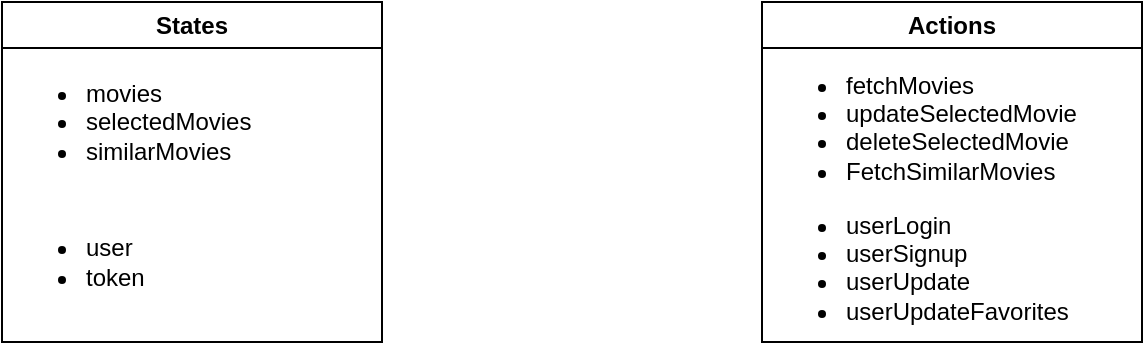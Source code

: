 <mxfile version="21.6.8" type="device">
  <diagram name="Page-1" id="sfooioJBLwaYegBNhj1i">
    <mxGraphModel dx="970" dy="645" grid="1" gridSize="10" guides="1" tooltips="1" connect="1" arrows="1" fold="1" page="1" pageScale="1" pageWidth="850" pageHeight="1100" math="0" shadow="0">
      <root>
        <mxCell id="0" />
        <mxCell id="1" parent="0" />
        <mxCell id="yVcAya_c9F0ZWP0AlDcd-1" value="States" style="swimlane;whiteSpace=wrap;html=1;" parent="1" vertex="1">
          <mxGeometry x="110" y="30" width="190" height="170" as="geometry" />
        </mxCell>
        <mxCell id="yVcAya_c9F0ZWP0AlDcd-3" value="&lt;ul&gt;&lt;li&gt;&lt;span style=&quot;background-color: initial;&quot;&gt;movies&lt;/span&gt;&lt;/li&gt;&lt;li&gt;&lt;span style=&quot;background-color: initial;&quot;&gt;selectedMovies&lt;/span&gt;&lt;/li&gt;&lt;li&gt;&lt;span style=&quot;background-color: initial;&quot;&gt;similarMovies&lt;/span&gt;&lt;/li&gt;&lt;/ul&gt;" style="text;strokeColor=none;fillColor=none;html=1;whiteSpace=wrap;verticalAlign=middle;overflow=hidden;" parent="yVcAya_c9F0ZWP0AlDcd-1" vertex="1">
          <mxGeometry y="20" width="160" height="80" as="geometry" />
        </mxCell>
        <mxCell id="yVcAya_c9F0ZWP0AlDcd-4" value="&lt;ul&gt;&lt;li&gt;user&lt;/li&gt;&lt;li&gt;token&lt;/li&gt;&lt;/ul&gt;" style="text;strokeColor=none;fillColor=none;html=1;whiteSpace=wrap;verticalAlign=middle;overflow=hidden;" parent="yVcAya_c9F0ZWP0AlDcd-1" vertex="1">
          <mxGeometry y="90" width="160" height="80" as="geometry" />
        </mxCell>
        <mxCell id="yVcAya_c9F0ZWP0AlDcd-6" value="Actions" style="swimlane;whiteSpace=wrap;html=1;" parent="1" vertex="1">
          <mxGeometry x="490" y="30" width="190" height="170" as="geometry" />
        </mxCell>
        <mxCell id="yVcAya_c9F0ZWP0AlDcd-7" value="&lt;ul&gt;&lt;li&gt;&lt;span style=&quot;background-color: initial;&quot;&gt;fetchMovies&lt;/span&gt;&lt;/li&gt;&lt;li&gt;&lt;span style=&quot;background-color: initial;&quot;&gt;updateSelectedMovie&lt;/span&gt;&lt;/li&gt;&lt;li&gt;&lt;span style=&quot;background-color: initial;&quot;&gt;deleteSelectedMovie&lt;/span&gt;&lt;/li&gt;&lt;li&gt;&lt;span style=&quot;background-color: initial;&quot;&gt;FetchSimilarMovies&lt;/span&gt;&lt;/li&gt;&lt;/ul&gt;" style="text;strokeColor=none;fillColor=none;html=1;whiteSpace=wrap;verticalAlign=middle;overflow=hidden;" parent="yVcAya_c9F0ZWP0AlDcd-6" vertex="1">
          <mxGeometry y="20" width="170" height="80" as="geometry" />
        </mxCell>
        <mxCell id="yVcAya_c9F0ZWP0AlDcd-8" value="&lt;ul&gt;&lt;li&gt;userLogin&lt;/li&gt;&lt;li&gt;userSignup&lt;/li&gt;&lt;li&gt;userUpdate&lt;/li&gt;&lt;li&gt;userUpdateFavorites&lt;/li&gt;&lt;/ul&gt;" style="text;strokeColor=none;fillColor=none;html=1;whiteSpace=wrap;verticalAlign=middle;overflow=hidden;" parent="yVcAya_c9F0ZWP0AlDcd-6" vertex="1">
          <mxGeometry y="90" width="160" height="80" as="geometry" />
        </mxCell>
      </root>
    </mxGraphModel>
  </diagram>
</mxfile>
